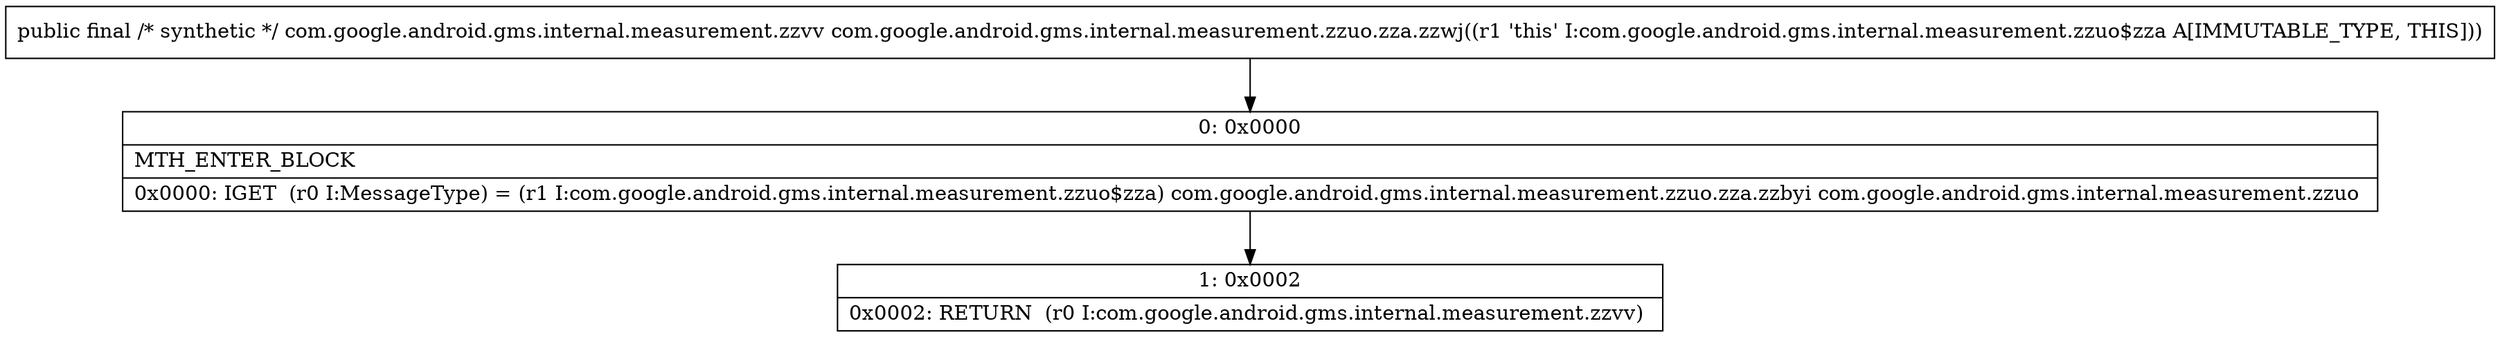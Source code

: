 digraph "CFG forcom.google.android.gms.internal.measurement.zzuo.zza.zzwj()Lcom\/google\/android\/gms\/internal\/measurement\/zzvv;" {
Node_0 [shape=record,label="{0\:\ 0x0000|MTH_ENTER_BLOCK\l|0x0000: IGET  (r0 I:MessageType) = (r1 I:com.google.android.gms.internal.measurement.zzuo$zza) com.google.android.gms.internal.measurement.zzuo.zza.zzbyi com.google.android.gms.internal.measurement.zzuo \l}"];
Node_1 [shape=record,label="{1\:\ 0x0002|0x0002: RETURN  (r0 I:com.google.android.gms.internal.measurement.zzvv) \l}"];
MethodNode[shape=record,label="{public final \/* synthetic *\/ com.google.android.gms.internal.measurement.zzvv com.google.android.gms.internal.measurement.zzuo.zza.zzwj((r1 'this' I:com.google.android.gms.internal.measurement.zzuo$zza A[IMMUTABLE_TYPE, THIS])) }"];
MethodNode -> Node_0;
Node_0 -> Node_1;
}

